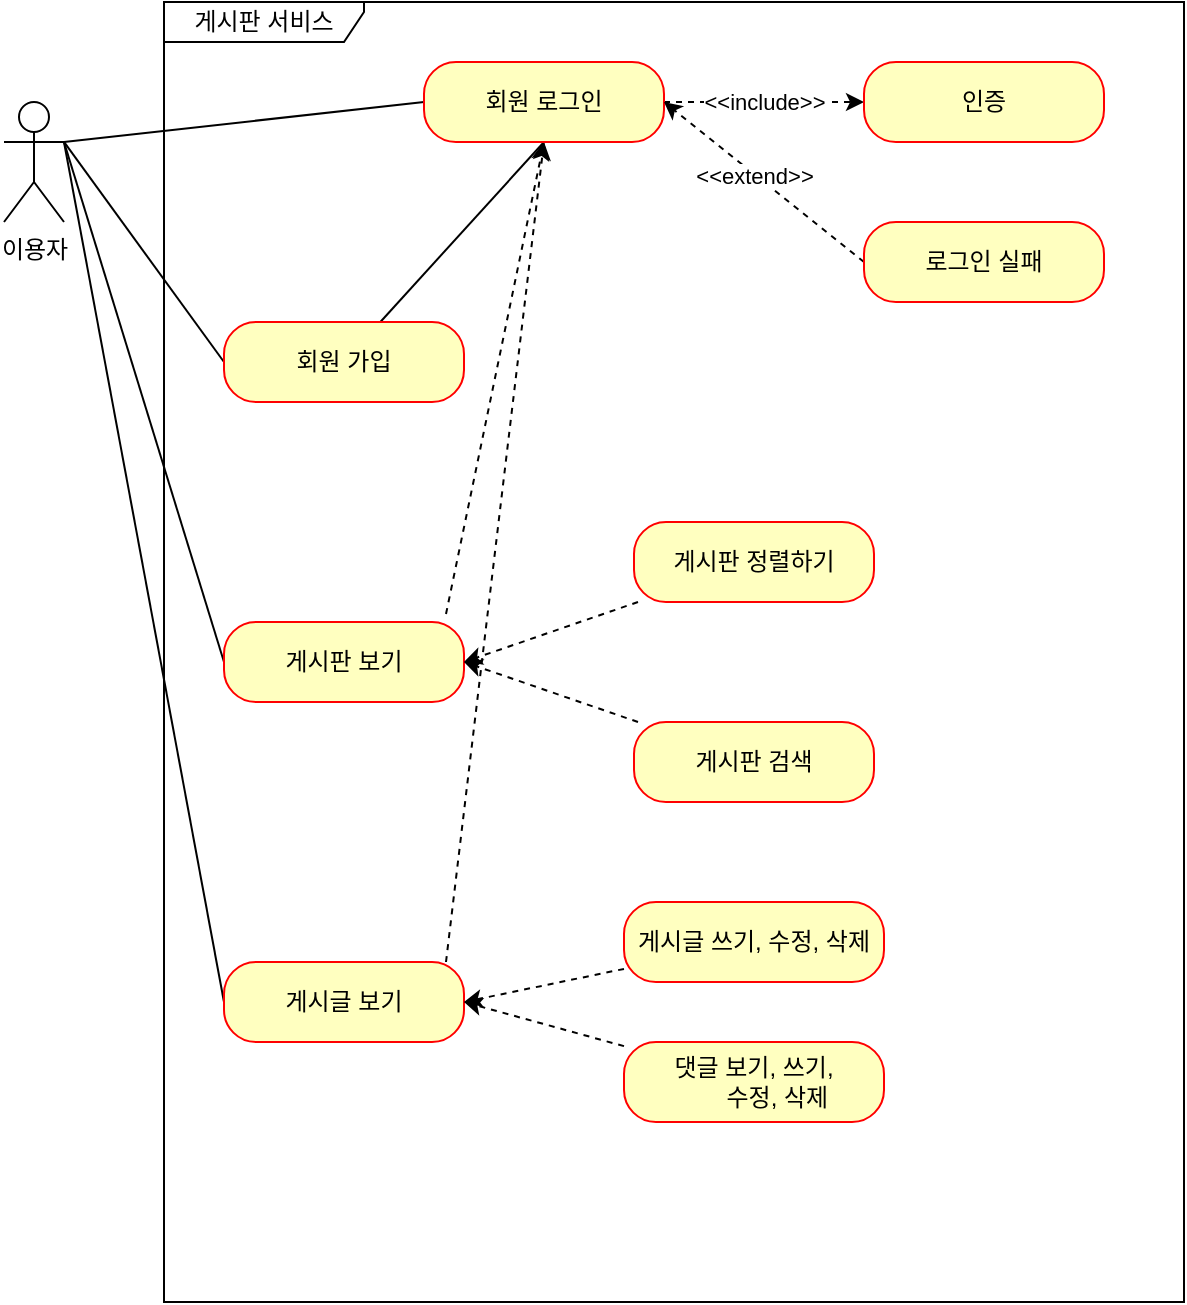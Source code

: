 <mxfile version="21.6.6" type="github">
  <diagram name="페이지-1" id="oKI0b73-8t0VESjbhJGr">
    <mxGraphModel dx="792" dy="1100" grid="1" gridSize="10" guides="1" tooltips="1" connect="1" arrows="1" fold="1" page="1" pageScale="1" pageWidth="827" pageHeight="1169" math="0" shadow="0">
      <root>
        <mxCell id="0" />
        <mxCell id="1" parent="0" />
        <mxCell id="w_AG-GsKaxv38xsEXlLT-1" value="이용자" style="shape=umlActor;verticalLabelPosition=bottom;verticalAlign=top;html=1;" vertex="1" parent="1">
          <mxGeometry x="30" y="100" width="30" height="60" as="geometry" />
        </mxCell>
        <mxCell id="w_AG-GsKaxv38xsEXlLT-4" value="게시판 서비스" style="shape=umlFrame;whiteSpace=wrap;html=1;pointerEvents=0;width=100;height=20;" vertex="1" parent="1">
          <mxGeometry x="110" y="50" width="510" height="650" as="geometry" />
        </mxCell>
        <mxCell id="w_AG-GsKaxv38xsEXlLT-17" style="rounded=0;orthogonalLoop=1;jettySize=auto;html=1;entryX=1;entryY=0.333;entryDx=0;entryDy=0;entryPerimeter=0;endArrow=none;endFill=0;exitX=0;exitY=0.5;exitDx=0;exitDy=0;" edge="1" parent="1" source="w_AG-GsKaxv38xsEXlLT-5" target="w_AG-GsKaxv38xsEXlLT-1">
          <mxGeometry relative="1" as="geometry" />
        </mxCell>
        <mxCell id="w_AG-GsKaxv38xsEXlLT-33" style="rounded=0;orthogonalLoop=1;jettySize=auto;html=1;entryX=0.5;entryY=1;entryDx=0;entryDy=0;endArrow=none;endFill=0;" edge="1" parent="1" source="w_AG-GsKaxv38xsEXlLT-5" target="w_AG-GsKaxv38xsEXlLT-9">
          <mxGeometry relative="1" as="geometry" />
        </mxCell>
        <mxCell id="w_AG-GsKaxv38xsEXlLT-5" value="회원 가입" style="rounded=1;whiteSpace=wrap;html=1;arcSize=40;fontColor=#000000;fillColor=#ffffc0;strokeColor=#ff0000;" vertex="1" parent="1">
          <mxGeometry x="140" y="210" width="120" height="40" as="geometry" />
        </mxCell>
        <mxCell id="w_AG-GsKaxv38xsEXlLT-24" style="rounded=0;orthogonalLoop=1;jettySize=auto;html=1;entryX=1;entryY=0.333;entryDx=0;entryDy=0;entryPerimeter=0;endArrow=none;endFill=0;exitX=0;exitY=0.5;exitDx=0;exitDy=0;" edge="1" parent="1" source="w_AG-GsKaxv38xsEXlLT-7" target="w_AG-GsKaxv38xsEXlLT-1">
          <mxGeometry relative="1" as="geometry" />
        </mxCell>
        <mxCell id="w_AG-GsKaxv38xsEXlLT-31" style="rounded=0;orthogonalLoop=1;jettySize=auto;html=1;entryX=0.5;entryY=1;entryDx=0;entryDy=0;endArrow=classic;endFill=1;dashed=1;exitX=0.925;exitY=-0.1;exitDx=0;exitDy=0;exitPerimeter=0;" edge="1" parent="1" source="w_AG-GsKaxv38xsEXlLT-7" target="w_AG-GsKaxv38xsEXlLT-9">
          <mxGeometry relative="1" as="geometry" />
        </mxCell>
        <mxCell id="w_AG-GsKaxv38xsEXlLT-7" value="게시판 보기" style="rounded=1;whiteSpace=wrap;html=1;arcSize=40;fontColor=#000000;fillColor=#ffffc0;strokeColor=#ff0000;" vertex="1" parent="1">
          <mxGeometry x="140" y="360" width="120" height="40" as="geometry" />
        </mxCell>
        <mxCell id="w_AG-GsKaxv38xsEXlLT-25" style="rounded=0;orthogonalLoop=1;jettySize=auto;html=1;entryX=1;entryY=0.333;entryDx=0;entryDy=0;entryPerimeter=0;endArrow=none;endFill=0;exitX=0;exitY=0.5;exitDx=0;exitDy=0;" edge="1" parent="1" source="w_AG-GsKaxv38xsEXlLT-8" target="w_AG-GsKaxv38xsEXlLT-1">
          <mxGeometry relative="1" as="geometry" />
        </mxCell>
        <mxCell id="w_AG-GsKaxv38xsEXlLT-32" style="rounded=0;orthogonalLoop=1;jettySize=auto;html=1;entryX=0.5;entryY=1;entryDx=0;entryDy=0;endArrow=classic;endFill=1;dashed=1;exitX=0.925;exitY=0;exitDx=0;exitDy=0;exitPerimeter=0;" edge="1" parent="1" source="w_AG-GsKaxv38xsEXlLT-8" target="w_AG-GsKaxv38xsEXlLT-9">
          <mxGeometry relative="1" as="geometry" />
        </mxCell>
        <mxCell id="w_AG-GsKaxv38xsEXlLT-8" value="게시글 보기" style="rounded=1;whiteSpace=wrap;html=1;arcSize=40;fontColor=#000000;fillColor=#ffffc0;strokeColor=#ff0000;" vertex="1" parent="1">
          <mxGeometry x="140" y="530" width="120" height="40" as="geometry" />
        </mxCell>
        <mxCell id="w_AG-GsKaxv38xsEXlLT-19" style="rounded=0;orthogonalLoop=1;jettySize=auto;html=1;entryX=1;entryY=0.333;entryDx=0;entryDy=0;entryPerimeter=0;endArrow=none;endFill=0;exitX=0;exitY=0.5;exitDx=0;exitDy=0;" edge="1" parent="1" source="w_AG-GsKaxv38xsEXlLT-9" target="w_AG-GsKaxv38xsEXlLT-1">
          <mxGeometry relative="1" as="geometry" />
        </mxCell>
        <mxCell id="w_AG-GsKaxv38xsEXlLT-26" style="rounded=0;orthogonalLoop=1;jettySize=auto;html=1;entryX=0;entryY=0.5;entryDx=0;entryDy=0;endArrow=classic;endFill=1;dashed=1;" edge="1" parent="1" source="w_AG-GsKaxv38xsEXlLT-9" target="w_AG-GsKaxv38xsEXlLT-10">
          <mxGeometry relative="1" as="geometry" />
        </mxCell>
        <mxCell id="w_AG-GsKaxv38xsEXlLT-29" value="&amp;lt;&amp;lt;include&amp;gt;&amp;gt;" style="edgeLabel;html=1;align=center;verticalAlign=middle;resizable=0;points=[];" vertex="1" connectable="0" parent="w_AG-GsKaxv38xsEXlLT-26">
          <mxGeometry x="0.16" y="2" relative="1" as="geometry">
            <mxPoint x="-8" y="2" as="offset" />
          </mxGeometry>
        </mxCell>
        <mxCell id="w_AG-GsKaxv38xsEXlLT-9" value="회원 로그인" style="rounded=1;whiteSpace=wrap;html=1;arcSize=40;fontColor=#000000;fillColor=#ffffc0;strokeColor=#ff0000;" vertex="1" parent="1">
          <mxGeometry x="240" y="80" width="120" height="40" as="geometry" />
        </mxCell>
        <mxCell id="w_AG-GsKaxv38xsEXlLT-10" value="인증" style="rounded=1;whiteSpace=wrap;html=1;arcSize=40;fontColor=#000000;fillColor=#ffffc0;strokeColor=#ff0000;" vertex="1" parent="1">
          <mxGeometry x="460" y="80" width="120" height="40" as="geometry" />
        </mxCell>
        <mxCell id="w_AG-GsKaxv38xsEXlLT-28" style="rounded=0;orthogonalLoop=1;jettySize=auto;html=1;entryX=1;entryY=0.5;entryDx=0;entryDy=0;endArrow=classic;endFill=1;dashed=1;exitX=0;exitY=0.5;exitDx=0;exitDy=0;" edge="1" parent="1" source="w_AG-GsKaxv38xsEXlLT-12" target="w_AG-GsKaxv38xsEXlLT-9">
          <mxGeometry relative="1" as="geometry">
            <Array as="points" />
          </mxGeometry>
        </mxCell>
        <mxCell id="w_AG-GsKaxv38xsEXlLT-30" value="&amp;lt;&amp;lt;extend&amp;gt;&amp;gt;" style="edgeLabel;html=1;align=center;verticalAlign=middle;resizable=0;points=[];" vertex="1" connectable="0" parent="w_AG-GsKaxv38xsEXlLT-28">
          <mxGeometry x="0.095" relative="1" as="geometry">
            <mxPoint x="-1" as="offset" />
          </mxGeometry>
        </mxCell>
        <mxCell id="w_AG-GsKaxv38xsEXlLT-12" value="로그인 실패" style="rounded=1;whiteSpace=wrap;html=1;arcSize=40;fontColor=#000000;fillColor=#ffffc0;strokeColor=#ff0000;" vertex="1" parent="1">
          <mxGeometry x="460" y="160" width="120" height="40" as="geometry" />
        </mxCell>
        <mxCell id="w_AG-GsKaxv38xsEXlLT-35" style="rounded=0;orthogonalLoop=1;jettySize=auto;html=1;entryX=1;entryY=0.5;entryDx=0;entryDy=0;dashed=1;" edge="1" parent="1" source="w_AG-GsKaxv38xsEXlLT-13" target="w_AG-GsKaxv38xsEXlLT-7">
          <mxGeometry relative="1" as="geometry" />
        </mxCell>
        <mxCell id="w_AG-GsKaxv38xsEXlLT-13" value="게시판 정렬하기" style="rounded=1;whiteSpace=wrap;html=1;arcSize=40;fontColor=#000000;fillColor=#ffffc0;strokeColor=#ff0000;" vertex="1" parent="1">
          <mxGeometry x="345" y="310" width="120" height="40" as="geometry" />
        </mxCell>
        <mxCell id="w_AG-GsKaxv38xsEXlLT-36" style="rounded=0;orthogonalLoop=1;jettySize=auto;html=1;entryX=1;entryY=0.5;entryDx=0;entryDy=0;dashed=1;" edge="1" parent="1" source="w_AG-GsKaxv38xsEXlLT-14" target="w_AG-GsKaxv38xsEXlLT-7">
          <mxGeometry relative="1" as="geometry" />
        </mxCell>
        <mxCell id="w_AG-GsKaxv38xsEXlLT-14" value="게시판 검색" style="rounded=1;whiteSpace=wrap;html=1;arcSize=40;fontColor=#000000;fillColor=#ffffc0;strokeColor=#ff0000;" vertex="1" parent="1">
          <mxGeometry x="345" y="410" width="120" height="40" as="geometry" />
        </mxCell>
        <mxCell id="w_AG-GsKaxv38xsEXlLT-37" style="rounded=0;orthogonalLoop=1;jettySize=auto;html=1;entryX=1;entryY=0.5;entryDx=0;entryDy=0;dashed=1;" edge="1" parent="1" source="w_AG-GsKaxv38xsEXlLT-15" target="w_AG-GsKaxv38xsEXlLT-8">
          <mxGeometry relative="1" as="geometry" />
        </mxCell>
        <mxCell id="w_AG-GsKaxv38xsEXlLT-15" value="게시글 쓰기, 수정, 삭제" style="rounded=1;whiteSpace=wrap;html=1;arcSize=40;fontColor=#000000;fillColor=#ffffc0;strokeColor=#ff0000;" vertex="1" parent="1">
          <mxGeometry x="340" y="500" width="130" height="40" as="geometry" />
        </mxCell>
        <mxCell id="w_AG-GsKaxv38xsEXlLT-38" style="rounded=0;orthogonalLoop=1;jettySize=auto;html=1;entryX=1;entryY=0.5;entryDx=0;entryDy=0;dashed=1;" edge="1" parent="1" source="w_AG-GsKaxv38xsEXlLT-16" target="w_AG-GsKaxv38xsEXlLT-8">
          <mxGeometry relative="1" as="geometry" />
        </mxCell>
        <mxCell id="w_AG-GsKaxv38xsEXlLT-16" value="댓글 보기, 쓰기,&lt;br&gt;&amp;nbsp; &amp;nbsp; &amp;nbsp; &amp;nbsp;수정, 삭제" style="rounded=1;whiteSpace=wrap;html=1;arcSize=40;fontColor=#000000;fillColor=#ffffc0;strokeColor=#ff0000;" vertex="1" parent="1">
          <mxGeometry x="340" y="570" width="130" height="40" as="geometry" />
        </mxCell>
      </root>
    </mxGraphModel>
  </diagram>
</mxfile>
